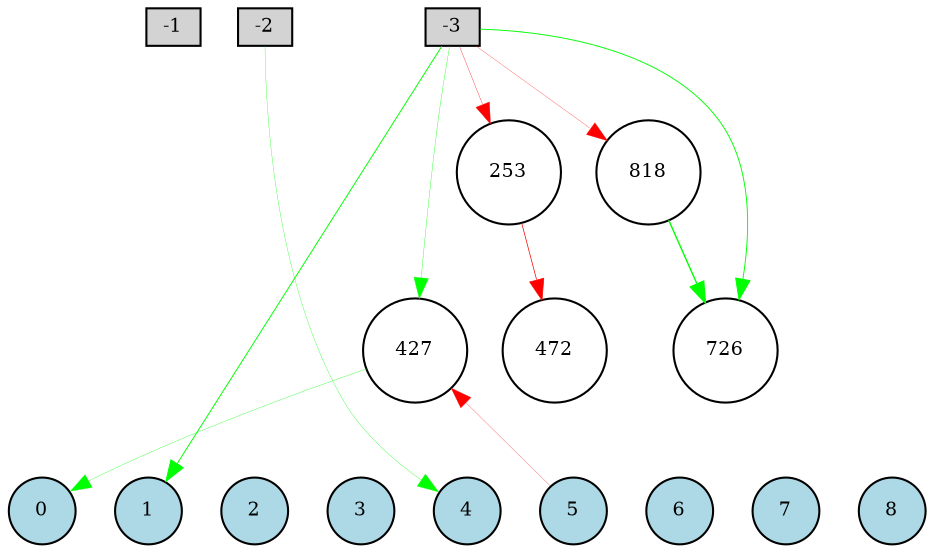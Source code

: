 digraph {
	node [fontsize=9 height=0.2 shape=circle width=0.2]
	subgraph inputs {
		node [shape=box style=filled]
		rank=source
		-1 [fillcolor=lightgray]
		-2 [fillcolor=lightgray]
		-1 -> -2 [style=invis]
		-3 [fillcolor=lightgray]
		-2 -> -3 [style=invis]
	}
	subgraph outputs {
		node [style=filled]
		rank=sink
		0 [fillcolor=lightblue fontsize=9 height=0.2 shape=circle width=0.2]
		1 [fillcolor=lightblue fontsize=9 height=0.2 shape=circle width=0.2]
		0 -> 1 [style=invis]
		2 [fillcolor=lightblue fontsize=9 height=0.2 shape=circle width=0.2]
		1 -> 2 [style=invis]
		3 [fillcolor=lightblue fontsize=9 height=0.2 shape=circle width=0.2]
		2 -> 3 [style=invis]
		4 [fillcolor=lightblue fontsize=9 height=0.2 shape=circle width=0.2]
		3 -> 4 [style=invis]
		5 [fillcolor=lightblue fontsize=9 height=0.2 shape=circle width=0.2]
		4 -> 5 [style=invis]
		6 [fillcolor=lightblue fontsize=9 height=0.2 shape=circle width=0.2]
		5 -> 6 [style=invis]
		7 [fillcolor=lightblue fontsize=9 height=0.2 shape=circle width=0.2]
		6 -> 7 [style=invis]
		8 [fillcolor=lightblue fontsize=9 height=0.2 shape=circle width=0.2]
		7 -> 8 [style=invis]
	}
	427 [fillcolor=white style=filled]
	-2 -> 4 [color=green penwidth=0.1550438972013207 style=solid]
	-3 -> 1 [color=green penwidth=0.4609307109900065 style=solid]
	-3 -> 253 [color=red penwidth=0.16122698340462072 style=solid]
	5 -> 427 [color=red penwidth=0.12205622515251748 style=solid]
	253 -> 472 [color=red penwidth=0.34991256434400053 style=solid]
	427 -> 0 [color=green penwidth=0.1577026185001168 style=solid]
	-3 -> 427 [color=green penwidth=0.1740712164341166 style=solid]
	-3 -> 726 [color=green penwidth=0.44713841189924086 style=solid]
	-3 -> 818 [color=red penwidth=0.1283269503797297 style=solid]
	818 -> 726 [color=green penwidth=0.6667553912368943 style=solid]
}
